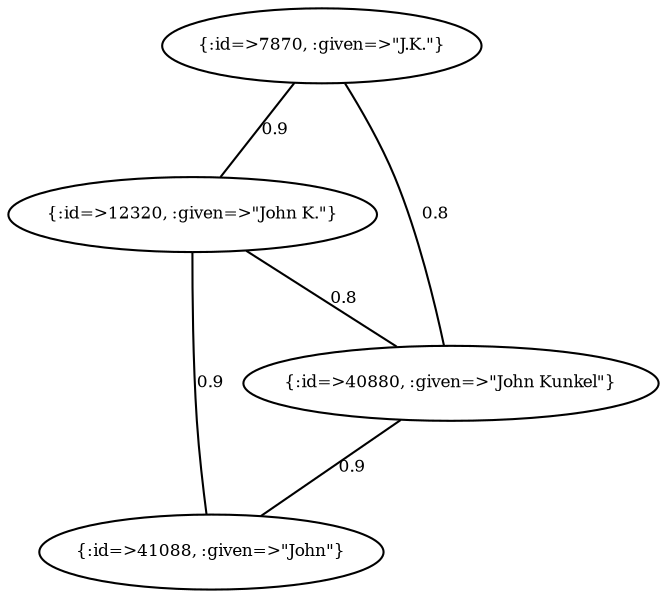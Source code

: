 graph Collector__WeightedGraph {
    "{:id=>7870, :given=>\"J.K.\"}" [
        fontsize = 8,
        label = "{:id=>7870, :given=>\"J.K.\"}"
    ]

    "{:id=>12320, :given=>\"John K.\"}" [
        fontsize = 8,
        label = "{:id=>12320, :given=>\"John K.\"}"
    ]

    "{:id=>40880, :given=>\"John Kunkel\"}" [
        fontsize = 8,
        label = "{:id=>40880, :given=>\"John Kunkel\"}"
    ]

    "{:id=>41088, :given=>\"John\"}" [
        fontsize = 8,
        label = "{:id=>41088, :given=>\"John\"}"
    ]

    "{:id=>7870, :given=>\"J.K.\"}" -- "{:id=>12320, :given=>\"John K.\"}" [
        fontsize = 8,
        label = 0.9
    ]

    "{:id=>7870, :given=>\"J.K.\"}" -- "{:id=>40880, :given=>\"John Kunkel\"}" [
        fontsize = 8,
        label = 0.8
    ]

    "{:id=>12320, :given=>\"John K.\"}" -- "{:id=>40880, :given=>\"John Kunkel\"}" [
        fontsize = 8,
        label = 0.8
    ]

    "{:id=>12320, :given=>\"John K.\"}" -- "{:id=>41088, :given=>\"John\"}" [
        fontsize = 8,
        label = 0.9
    ]

    "{:id=>40880, :given=>\"John Kunkel\"}" -- "{:id=>41088, :given=>\"John\"}" [
        fontsize = 8,
        label = 0.9
    ]
}
